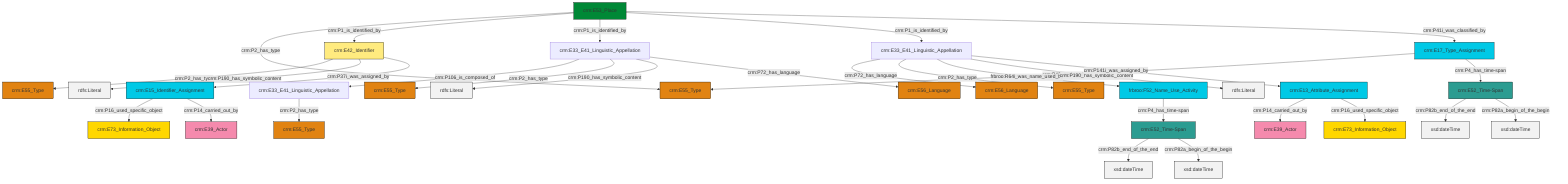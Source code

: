 graph TD
classDef Literal fill:#f2f2f2,stroke:#000000;
classDef CRM_Entity fill:#FFFFFF,stroke:#000000;
classDef Temporal_Entity fill:#00C9E6, stroke:#000000;
classDef Type fill:#E18312, stroke:#000000;
classDef Time-Span fill:#2C9C91, stroke:#000000;
classDef Appellation fill:#FFEB7F, stroke:#000000;
classDef Place fill:#008836, stroke:#000000;
classDef Persistent_Item fill:#B266B2, stroke:#000000;
classDef Conceptual_Object fill:#FFD700, stroke:#000000;
classDef Physical_Thing fill:#D2B48C, stroke:#000000;
classDef Actor fill:#f58aad, stroke:#000000;
classDef PC_Classes fill:#4ce600, stroke:#000000;
classDef Multi fill:#cccccc,stroke:#000000;

10["crm:E33_E41_Linguistic_Appellation"]:::Default -->|crm:P72_has_language| 2["crm:E56_Language"]:::Type
6["crm:E17_Type_Assignment"]:::Temporal_Entity -->|crm:P42_assigned| 13["crm:E55_Type"]:::Type
16["crm:E15_Identifier_Assignment"]:::Temporal_Entity -->|crm:P16_used_specific_object| 17["crm:E73_Information_Object"]:::Conceptual_Object
16["crm:E15_Identifier_Assignment"]:::Temporal_Entity -->|crm:P14_carried_out_by| 18["crm:E39_Actor"]:::Actor
20["crm:E33_E41_Linguistic_Appellation"]:::Default -->|crm:P106_is_composed_of| 4["crm:E33_E41_Linguistic_Appellation"]:::Default
6["crm:E17_Type_Assignment"]:::Temporal_Entity -->|crm:P4_has_time-span| 8["crm:E52_Time-Span"]:::Time-Span
22["crm:E42_Identifier"]:::Appellation -->|crm:P2_has_type| 11["crm:E55_Type"]:::Type
23["crm:E53_Place"]:::Place -->|crm:P2_has_type| 13["crm:E55_Type"]:::Type
26["crm:E52_Time-Span"]:::Time-Span -->|crm:P82b_end_of_the_end| 27[xsd:dateTime]:::Literal
31["crm:E13_Attribute_Assignment"]:::Temporal_Entity -->|crm:P14_carried_out_by| 14["crm:E39_Actor"]:::Actor
32["frbroo:F52_Name_Use_Activity"]:::Temporal_Entity -->|crm:P4_has_time-span| 26["crm:E52_Time-Span"]:::Time-Span
10["crm:E33_E41_Linguistic_Appellation"]:::Default -->|crm:P2_has_type| 33["crm:E55_Type"]:::Type
22["crm:E42_Identifier"]:::Appellation -->|crm:P190_has_symbolic_content| 34[rdfs:Literal]:::Literal
22["crm:E42_Identifier"]:::Appellation -->|crm:P37i_was_assigned_by| 16["crm:E15_Identifier_Assignment"]:::Temporal_Entity
23["crm:E53_Place"]:::Place -->|crm:P1_is_identified_by| 22["crm:E42_Identifier"]:::Appellation
31["crm:E13_Attribute_Assignment"]:::Temporal_Entity -->|crm:P16_used_specific_object| 36["crm:E73_Information_Object"]:::Conceptual_Object
10["crm:E33_E41_Linguistic_Appellation"]:::Default -->|frbroo:R64i_was_name_used_by| 32["frbroo:F52_Name_Use_Activity"]:::Temporal_Entity
20["crm:E33_E41_Linguistic_Appellation"]:::Default -->|crm:P2_has_type| 28["crm:E55_Type"]:::Type
26["crm:E52_Time-Span"]:::Time-Span -->|crm:P82a_begin_of_the_begin| 41[xsd:dateTime]:::Literal
23["crm:E53_Place"]:::Place -->|crm:P1_is_identified_by| 20["crm:E33_E41_Linguistic_Appellation"]:::Default
20["crm:E33_E41_Linguistic_Appellation"]:::Default -->|crm:P190_has_symbolic_content| 44[rdfs:Literal]:::Literal
4["crm:E33_E41_Linguistic_Appellation"]:::Default -->|crm:P2_has_type| 46["crm:E55_Type"]:::Type
23["crm:E53_Place"]:::Place -->|crm:P1_is_identified_by| 10["crm:E33_E41_Linguistic_Appellation"]:::Default
23["crm:E53_Place"]:::Place -->|crm:P41i_was_classified_by| 6["crm:E17_Type_Assignment"]:::Temporal_Entity
10["crm:E33_E41_Linguistic_Appellation"]:::Default -->|crm:P190_has_symbolic_content| 49[rdfs:Literal]:::Literal
8["crm:E52_Time-Span"]:::Time-Span -->|crm:P82b_end_of_the_end| 50[xsd:dateTime]:::Literal
20["crm:E33_E41_Linguistic_Appellation"]:::Default -->|crm:P72_has_language| 0["crm:E56_Language"]:::Type
10["crm:E33_E41_Linguistic_Appellation"]:::Default -->|crm:P141i_was_assigned_by| 31["crm:E13_Attribute_Assignment"]:::Temporal_Entity
8["crm:E52_Time-Span"]:::Time-Span -->|crm:P82a_begin_of_the_begin| 51[xsd:dateTime]:::Literal